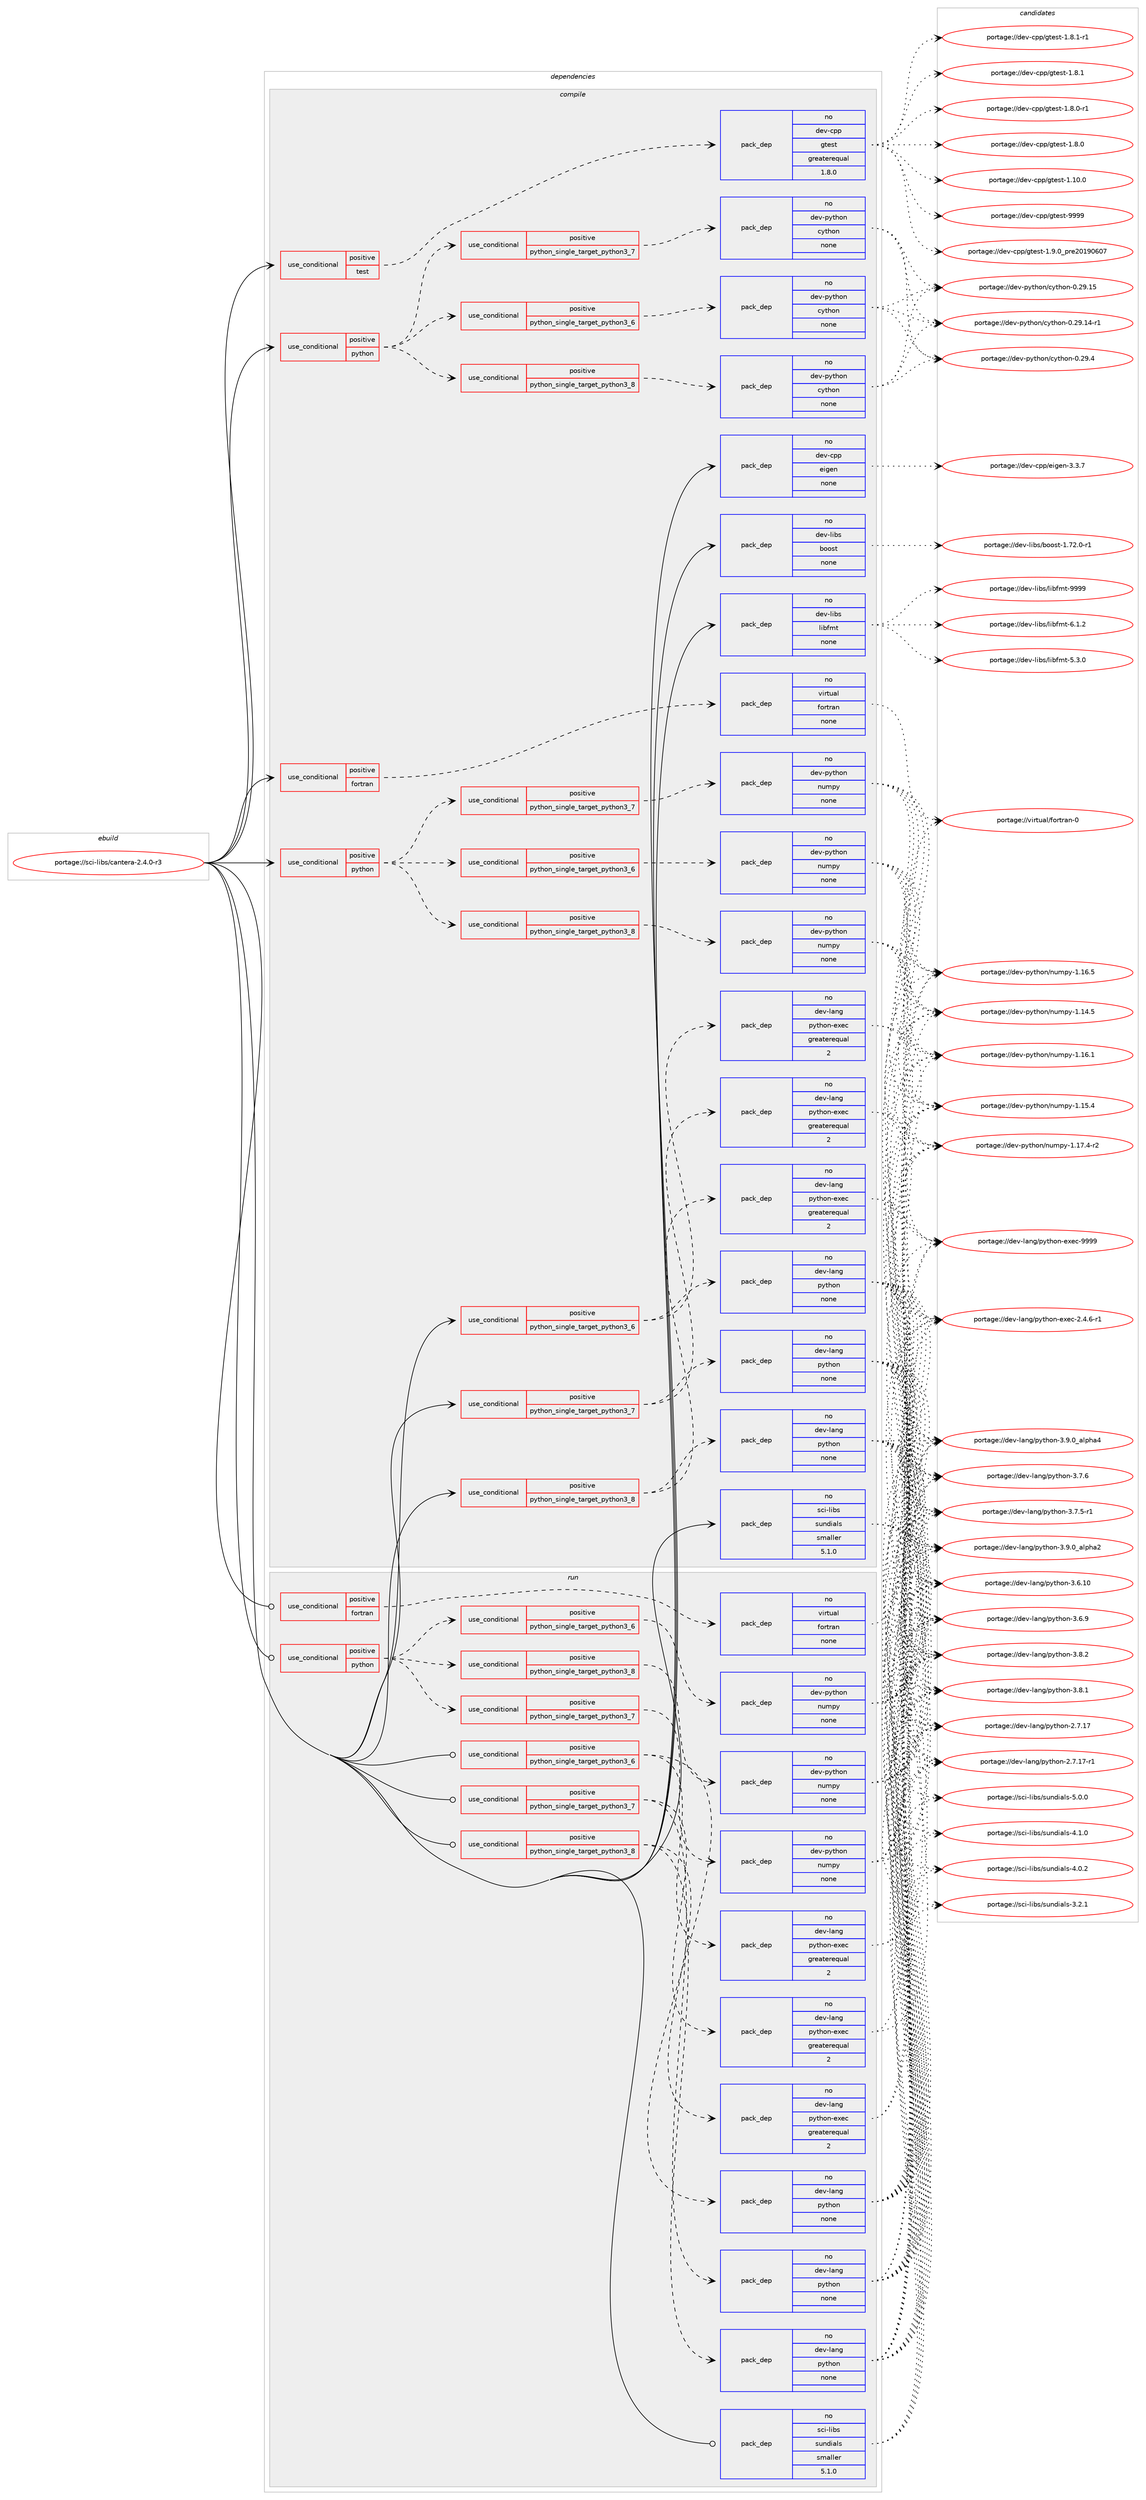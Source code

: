 digraph prolog {

# *************
# Graph options
# *************

newrank=true;
concentrate=true;
compound=true;
graph [rankdir=LR,fontname=Helvetica,fontsize=10,ranksep=1.5];#, ranksep=2.5, nodesep=0.2];
edge  [arrowhead=vee];
node  [fontname=Helvetica,fontsize=10];

# **********
# The ebuild
# **********

subgraph cluster_leftcol {
color=gray;
rank=same;
label=<<i>ebuild</i>>;
id [label="portage://sci-libs/cantera-2.4.0-r3", color=red, width=4, href="../sci-libs/cantera-2.4.0-r3.svg"];
}

# ****************
# The dependencies
# ****************

subgraph cluster_midcol {
color=gray;
label=<<i>dependencies</i>>;
subgraph cluster_compile {
fillcolor="#eeeeee";
style=filled;
label=<<i>compile</i>>;
subgraph cond11691 {
dependency55446 [label=<<TABLE BORDER="0" CELLBORDER="1" CELLSPACING="0" CELLPADDING="4"><TR><TD ROWSPAN="3" CELLPADDING="10">use_conditional</TD></TR><TR><TD>positive</TD></TR><TR><TD>fortran</TD></TR></TABLE>>, shape=none, color=red];
subgraph pack42572 {
dependency55447 [label=<<TABLE BORDER="0" CELLBORDER="1" CELLSPACING="0" CELLPADDING="4" WIDTH="220"><TR><TD ROWSPAN="6" CELLPADDING="30">pack_dep</TD></TR><TR><TD WIDTH="110">no</TD></TR><TR><TD>virtual</TD></TR><TR><TD>fortran</TD></TR><TR><TD>none</TD></TR><TR><TD></TD></TR></TABLE>>, shape=none, color=blue];
}
dependency55446:e -> dependency55447:w [weight=20,style="dashed",arrowhead="vee"];
}
id:e -> dependency55446:w [weight=20,style="solid",arrowhead="vee"];
subgraph cond11692 {
dependency55448 [label=<<TABLE BORDER="0" CELLBORDER="1" CELLSPACING="0" CELLPADDING="4"><TR><TD ROWSPAN="3" CELLPADDING="10">use_conditional</TD></TR><TR><TD>positive</TD></TR><TR><TD>python</TD></TR></TABLE>>, shape=none, color=red];
subgraph cond11693 {
dependency55449 [label=<<TABLE BORDER="0" CELLBORDER="1" CELLSPACING="0" CELLPADDING="4"><TR><TD ROWSPAN="3" CELLPADDING="10">use_conditional</TD></TR><TR><TD>positive</TD></TR><TR><TD>python_single_target_python3_6</TD></TR></TABLE>>, shape=none, color=red];
subgraph pack42573 {
dependency55450 [label=<<TABLE BORDER="0" CELLBORDER="1" CELLSPACING="0" CELLPADDING="4" WIDTH="220"><TR><TD ROWSPAN="6" CELLPADDING="30">pack_dep</TD></TR><TR><TD WIDTH="110">no</TD></TR><TR><TD>dev-python</TD></TR><TR><TD>cython</TD></TR><TR><TD>none</TD></TR><TR><TD></TD></TR></TABLE>>, shape=none, color=blue];
}
dependency55449:e -> dependency55450:w [weight=20,style="dashed",arrowhead="vee"];
}
dependency55448:e -> dependency55449:w [weight=20,style="dashed",arrowhead="vee"];
subgraph cond11694 {
dependency55451 [label=<<TABLE BORDER="0" CELLBORDER="1" CELLSPACING="0" CELLPADDING="4"><TR><TD ROWSPAN="3" CELLPADDING="10">use_conditional</TD></TR><TR><TD>positive</TD></TR><TR><TD>python_single_target_python3_7</TD></TR></TABLE>>, shape=none, color=red];
subgraph pack42574 {
dependency55452 [label=<<TABLE BORDER="0" CELLBORDER="1" CELLSPACING="0" CELLPADDING="4" WIDTH="220"><TR><TD ROWSPAN="6" CELLPADDING="30">pack_dep</TD></TR><TR><TD WIDTH="110">no</TD></TR><TR><TD>dev-python</TD></TR><TR><TD>cython</TD></TR><TR><TD>none</TD></TR><TR><TD></TD></TR></TABLE>>, shape=none, color=blue];
}
dependency55451:e -> dependency55452:w [weight=20,style="dashed",arrowhead="vee"];
}
dependency55448:e -> dependency55451:w [weight=20,style="dashed",arrowhead="vee"];
subgraph cond11695 {
dependency55453 [label=<<TABLE BORDER="0" CELLBORDER="1" CELLSPACING="0" CELLPADDING="4"><TR><TD ROWSPAN="3" CELLPADDING="10">use_conditional</TD></TR><TR><TD>positive</TD></TR><TR><TD>python_single_target_python3_8</TD></TR></TABLE>>, shape=none, color=red];
subgraph pack42575 {
dependency55454 [label=<<TABLE BORDER="0" CELLBORDER="1" CELLSPACING="0" CELLPADDING="4" WIDTH="220"><TR><TD ROWSPAN="6" CELLPADDING="30">pack_dep</TD></TR><TR><TD WIDTH="110">no</TD></TR><TR><TD>dev-python</TD></TR><TR><TD>cython</TD></TR><TR><TD>none</TD></TR><TR><TD></TD></TR></TABLE>>, shape=none, color=blue];
}
dependency55453:e -> dependency55454:w [weight=20,style="dashed",arrowhead="vee"];
}
dependency55448:e -> dependency55453:w [weight=20,style="dashed",arrowhead="vee"];
}
id:e -> dependency55448:w [weight=20,style="solid",arrowhead="vee"];
subgraph cond11696 {
dependency55455 [label=<<TABLE BORDER="0" CELLBORDER="1" CELLSPACING="0" CELLPADDING="4"><TR><TD ROWSPAN="3" CELLPADDING="10">use_conditional</TD></TR><TR><TD>positive</TD></TR><TR><TD>python</TD></TR></TABLE>>, shape=none, color=red];
subgraph cond11697 {
dependency55456 [label=<<TABLE BORDER="0" CELLBORDER="1" CELLSPACING="0" CELLPADDING="4"><TR><TD ROWSPAN="3" CELLPADDING="10">use_conditional</TD></TR><TR><TD>positive</TD></TR><TR><TD>python_single_target_python3_6</TD></TR></TABLE>>, shape=none, color=red];
subgraph pack42576 {
dependency55457 [label=<<TABLE BORDER="0" CELLBORDER="1" CELLSPACING="0" CELLPADDING="4" WIDTH="220"><TR><TD ROWSPAN="6" CELLPADDING="30">pack_dep</TD></TR><TR><TD WIDTH="110">no</TD></TR><TR><TD>dev-python</TD></TR><TR><TD>numpy</TD></TR><TR><TD>none</TD></TR><TR><TD></TD></TR></TABLE>>, shape=none, color=blue];
}
dependency55456:e -> dependency55457:w [weight=20,style="dashed",arrowhead="vee"];
}
dependency55455:e -> dependency55456:w [weight=20,style="dashed",arrowhead="vee"];
subgraph cond11698 {
dependency55458 [label=<<TABLE BORDER="0" CELLBORDER="1" CELLSPACING="0" CELLPADDING="4"><TR><TD ROWSPAN="3" CELLPADDING="10">use_conditional</TD></TR><TR><TD>positive</TD></TR><TR><TD>python_single_target_python3_7</TD></TR></TABLE>>, shape=none, color=red];
subgraph pack42577 {
dependency55459 [label=<<TABLE BORDER="0" CELLBORDER="1" CELLSPACING="0" CELLPADDING="4" WIDTH="220"><TR><TD ROWSPAN="6" CELLPADDING="30">pack_dep</TD></TR><TR><TD WIDTH="110">no</TD></TR><TR><TD>dev-python</TD></TR><TR><TD>numpy</TD></TR><TR><TD>none</TD></TR><TR><TD></TD></TR></TABLE>>, shape=none, color=blue];
}
dependency55458:e -> dependency55459:w [weight=20,style="dashed",arrowhead="vee"];
}
dependency55455:e -> dependency55458:w [weight=20,style="dashed",arrowhead="vee"];
subgraph cond11699 {
dependency55460 [label=<<TABLE BORDER="0" CELLBORDER="1" CELLSPACING="0" CELLPADDING="4"><TR><TD ROWSPAN="3" CELLPADDING="10">use_conditional</TD></TR><TR><TD>positive</TD></TR><TR><TD>python_single_target_python3_8</TD></TR></TABLE>>, shape=none, color=red];
subgraph pack42578 {
dependency55461 [label=<<TABLE BORDER="0" CELLBORDER="1" CELLSPACING="0" CELLPADDING="4" WIDTH="220"><TR><TD ROWSPAN="6" CELLPADDING="30">pack_dep</TD></TR><TR><TD WIDTH="110">no</TD></TR><TR><TD>dev-python</TD></TR><TR><TD>numpy</TD></TR><TR><TD>none</TD></TR><TR><TD></TD></TR></TABLE>>, shape=none, color=blue];
}
dependency55460:e -> dependency55461:w [weight=20,style="dashed",arrowhead="vee"];
}
dependency55455:e -> dependency55460:w [weight=20,style="dashed",arrowhead="vee"];
}
id:e -> dependency55455:w [weight=20,style="solid",arrowhead="vee"];
subgraph cond11700 {
dependency55462 [label=<<TABLE BORDER="0" CELLBORDER="1" CELLSPACING="0" CELLPADDING="4"><TR><TD ROWSPAN="3" CELLPADDING="10">use_conditional</TD></TR><TR><TD>positive</TD></TR><TR><TD>python_single_target_python3_6</TD></TR></TABLE>>, shape=none, color=red];
subgraph pack42579 {
dependency55463 [label=<<TABLE BORDER="0" CELLBORDER="1" CELLSPACING="0" CELLPADDING="4" WIDTH="220"><TR><TD ROWSPAN="6" CELLPADDING="30">pack_dep</TD></TR><TR><TD WIDTH="110">no</TD></TR><TR><TD>dev-lang</TD></TR><TR><TD>python</TD></TR><TR><TD>none</TD></TR><TR><TD></TD></TR></TABLE>>, shape=none, color=blue];
}
dependency55462:e -> dependency55463:w [weight=20,style="dashed",arrowhead="vee"];
subgraph pack42580 {
dependency55464 [label=<<TABLE BORDER="0" CELLBORDER="1" CELLSPACING="0" CELLPADDING="4" WIDTH="220"><TR><TD ROWSPAN="6" CELLPADDING="30">pack_dep</TD></TR><TR><TD WIDTH="110">no</TD></TR><TR><TD>dev-lang</TD></TR><TR><TD>python-exec</TD></TR><TR><TD>greaterequal</TD></TR><TR><TD>2</TD></TR></TABLE>>, shape=none, color=blue];
}
dependency55462:e -> dependency55464:w [weight=20,style="dashed",arrowhead="vee"];
}
id:e -> dependency55462:w [weight=20,style="solid",arrowhead="vee"];
subgraph cond11701 {
dependency55465 [label=<<TABLE BORDER="0" CELLBORDER="1" CELLSPACING="0" CELLPADDING="4"><TR><TD ROWSPAN="3" CELLPADDING="10">use_conditional</TD></TR><TR><TD>positive</TD></TR><TR><TD>python_single_target_python3_7</TD></TR></TABLE>>, shape=none, color=red];
subgraph pack42581 {
dependency55466 [label=<<TABLE BORDER="0" CELLBORDER="1" CELLSPACING="0" CELLPADDING="4" WIDTH="220"><TR><TD ROWSPAN="6" CELLPADDING="30">pack_dep</TD></TR><TR><TD WIDTH="110">no</TD></TR><TR><TD>dev-lang</TD></TR><TR><TD>python</TD></TR><TR><TD>none</TD></TR><TR><TD></TD></TR></TABLE>>, shape=none, color=blue];
}
dependency55465:e -> dependency55466:w [weight=20,style="dashed",arrowhead="vee"];
subgraph pack42582 {
dependency55467 [label=<<TABLE BORDER="0" CELLBORDER="1" CELLSPACING="0" CELLPADDING="4" WIDTH="220"><TR><TD ROWSPAN="6" CELLPADDING="30">pack_dep</TD></TR><TR><TD WIDTH="110">no</TD></TR><TR><TD>dev-lang</TD></TR><TR><TD>python-exec</TD></TR><TR><TD>greaterequal</TD></TR><TR><TD>2</TD></TR></TABLE>>, shape=none, color=blue];
}
dependency55465:e -> dependency55467:w [weight=20,style="dashed",arrowhead="vee"];
}
id:e -> dependency55465:w [weight=20,style="solid",arrowhead="vee"];
subgraph cond11702 {
dependency55468 [label=<<TABLE BORDER="0" CELLBORDER="1" CELLSPACING="0" CELLPADDING="4"><TR><TD ROWSPAN="3" CELLPADDING="10">use_conditional</TD></TR><TR><TD>positive</TD></TR><TR><TD>python_single_target_python3_8</TD></TR></TABLE>>, shape=none, color=red];
subgraph pack42583 {
dependency55469 [label=<<TABLE BORDER="0" CELLBORDER="1" CELLSPACING="0" CELLPADDING="4" WIDTH="220"><TR><TD ROWSPAN="6" CELLPADDING="30">pack_dep</TD></TR><TR><TD WIDTH="110">no</TD></TR><TR><TD>dev-lang</TD></TR><TR><TD>python</TD></TR><TR><TD>none</TD></TR><TR><TD></TD></TR></TABLE>>, shape=none, color=blue];
}
dependency55468:e -> dependency55469:w [weight=20,style="dashed",arrowhead="vee"];
subgraph pack42584 {
dependency55470 [label=<<TABLE BORDER="0" CELLBORDER="1" CELLSPACING="0" CELLPADDING="4" WIDTH="220"><TR><TD ROWSPAN="6" CELLPADDING="30">pack_dep</TD></TR><TR><TD WIDTH="110">no</TD></TR><TR><TD>dev-lang</TD></TR><TR><TD>python-exec</TD></TR><TR><TD>greaterequal</TD></TR><TR><TD>2</TD></TR></TABLE>>, shape=none, color=blue];
}
dependency55468:e -> dependency55470:w [weight=20,style="dashed",arrowhead="vee"];
}
id:e -> dependency55468:w [weight=20,style="solid",arrowhead="vee"];
subgraph cond11703 {
dependency55471 [label=<<TABLE BORDER="0" CELLBORDER="1" CELLSPACING="0" CELLPADDING="4"><TR><TD ROWSPAN="3" CELLPADDING="10">use_conditional</TD></TR><TR><TD>positive</TD></TR><TR><TD>test</TD></TR></TABLE>>, shape=none, color=red];
subgraph pack42585 {
dependency55472 [label=<<TABLE BORDER="0" CELLBORDER="1" CELLSPACING="0" CELLPADDING="4" WIDTH="220"><TR><TD ROWSPAN="6" CELLPADDING="30">pack_dep</TD></TR><TR><TD WIDTH="110">no</TD></TR><TR><TD>dev-cpp</TD></TR><TR><TD>gtest</TD></TR><TR><TD>greaterequal</TD></TR><TR><TD>1.8.0</TD></TR></TABLE>>, shape=none, color=blue];
}
dependency55471:e -> dependency55472:w [weight=20,style="dashed",arrowhead="vee"];
}
id:e -> dependency55471:w [weight=20,style="solid",arrowhead="vee"];
subgraph pack42586 {
dependency55473 [label=<<TABLE BORDER="0" CELLBORDER="1" CELLSPACING="0" CELLPADDING="4" WIDTH="220"><TR><TD ROWSPAN="6" CELLPADDING="30">pack_dep</TD></TR><TR><TD WIDTH="110">no</TD></TR><TR><TD>dev-cpp</TD></TR><TR><TD>eigen</TD></TR><TR><TD>none</TD></TR><TR><TD></TD></TR></TABLE>>, shape=none, color=blue];
}
id:e -> dependency55473:w [weight=20,style="solid",arrowhead="vee"];
subgraph pack42587 {
dependency55474 [label=<<TABLE BORDER="0" CELLBORDER="1" CELLSPACING="0" CELLPADDING="4" WIDTH="220"><TR><TD ROWSPAN="6" CELLPADDING="30">pack_dep</TD></TR><TR><TD WIDTH="110">no</TD></TR><TR><TD>dev-libs</TD></TR><TR><TD>boost</TD></TR><TR><TD>none</TD></TR><TR><TD></TD></TR></TABLE>>, shape=none, color=blue];
}
id:e -> dependency55474:w [weight=20,style="solid",arrowhead="vee"];
subgraph pack42588 {
dependency55475 [label=<<TABLE BORDER="0" CELLBORDER="1" CELLSPACING="0" CELLPADDING="4" WIDTH="220"><TR><TD ROWSPAN="6" CELLPADDING="30">pack_dep</TD></TR><TR><TD WIDTH="110">no</TD></TR><TR><TD>dev-libs</TD></TR><TR><TD>libfmt</TD></TR><TR><TD>none</TD></TR><TR><TD></TD></TR></TABLE>>, shape=none, color=blue];
}
id:e -> dependency55475:w [weight=20,style="solid",arrowhead="vee"];
subgraph pack42589 {
dependency55476 [label=<<TABLE BORDER="0" CELLBORDER="1" CELLSPACING="0" CELLPADDING="4" WIDTH="220"><TR><TD ROWSPAN="6" CELLPADDING="30">pack_dep</TD></TR><TR><TD WIDTH="110">no</TD></TR><TR><TD>sci-libs</TD></TR><TR><TD>sundials</TD></TR><TR><TD>smaller</TD></TR><TR><TD>5.1.0</TD></TR></TABLE>>, shape=none, color=blue];
}
id:e -> dependency55476:w [weight=20,style="solid",arrowhead="vee"];
}
subgraph cluster_compileandrun {
fillcolor="#eeeeee";
style=filled;
label=<<i>compile and run</i>>;
}
subgraph cluster_run {
fillcolor="#eeeeee";
style=filled;
label=<<i>run</i>>;
subgraph cond11704 {
dependency55477 [label=<<TABLE BORDER="0" CELLBORDER="1" CELLSPACING="0" CELLPADDING="4"><TR><TD ROWSPAN="3" CELLPADDING="10">use_conditional</TD></TR><TR><TD>positive</TD></TR><TR><TD>fortran</TD></TR></TABLE>>, shape=none, color=red];
subgraph pack42590 {
dependency55478 [label=<<TABLE BORDER="0" CELLBORDER="1" CELLSPACING="0" CELLPADDING="4" WIDTH="220"><TR><TD ROWSPAN="6" CELLPADDING="30">pack_dep</TD></TR><TR><TD WIDTH="110">no</TD></TR><TR><TD>virtual</TD></TR><TR><TD>fortran</TD></TR><TR><TD>none</TD></TR><TR><TD></TD></TR></TABLE>>, shape=none, color=blue];
}
dependency55477:e -> dependency55478:w [weight=20,style="dashed",arrowhead="vee"];
}
id:e -> dependency55477:w [weight=20,style="solid",arrowhead="odot"];
subgraph cond11705 {
dependency55479 [label=<<TABLE BORDER="0" CELLBORDER="1" CELLSPACING="0" CELLPADDING="4"><TR><TD ROWSPAN="3" CELLPADDING="10">use_conditional</TD></TR><TR><TD>positive</TD></TR><TR><TD>python</TD></TR></TABLE>>, shape=none, color=red];
subgraph cond11706 {
dependency55480 [label=<<TABLE BORDER="0" CELLBORDER="1" CELLSPACING="0" CELLPADDING="4"><TR><TD ROWSPAN="3" CELLPADDING="10">use_conditional</TD></TR><TR><TD>positive</TD></TR><TR><TD>python_single_target_python3_6</TD></TR></TABLE>>, shape=none, color=red];
subgraph pack42591 {
dependency55481 [label=<<TABLE BORDER="0" CELLBORDER="1" CELLSPACING="0" CELLPADDING="4" WIDTH="220"><TR><TD ROWSPAN="6" CELLPADDING="30">pack_dep</TD></TR><TR><TD WIDTH="110">no</TD></TR><TR><TD>dev-python</TD></TR><TR><TD>numpy</TD></TR><TR><TD>none</TD></TR><TR><TD></TD></TR></TABLE>>, shape=none, color=blue];
}
dependency55480:e -> dependency55481:w [weight=20,style="dashed",arrowhead="vee"];
}
dependency55479:e -> dependency55480:w [weight=20,style="dashed",arrowhead="vee"];
subgraph cond11707 {
dependency55482 [label=<<TABLE BORDER="0" CELLBORDER="1" CELLSPACING="0" CELLPADDING="4"><TR><TD ROWSPAN="3" CELLPADDING="10">use_conditional</TD></TR><TR><TD>positive</TD></TR><TR><TD>python_single_target_python3_7</TD></TR></TABLE>>, shape=none, color=red];
subgraph pack42592 {
dependency55483 [label=<<TABLE BORDER="0" CELLBORDER="1" CELLSPACING="0" CELLPADDING="4" WIDTH="220"><TR><TD ROWSPAN="6" CELLPADDING="30">pack_dep</TD></TR><TR><TD WIDTH="110">no</TD></TR><TR><TD>dev-python</TD></TR><TR><TD>numpy</TD></TR><TR><TD>none</TD></TR><TR><TD></TD></TR></TABLE>>, shape=none, color=blue];
}
dependency55482:e -> dependency55483:w [weight=20,style="dashed",arrowhead="vee"];
}
dependency55479:e -> dependency55482:w [weight=20,style="dashed",arrowhead="vee"];
subgraph cond11708 {
dependency55484 [label=<<TABLE BORDER="0" CELLBORDER="1" CELLSPACING="0" CELLPADDING="4"><TR><TD ROWSPAN="3" CELLPADDING="10">use_conditional</TD></TR><TR><TD>positive</TD></TR><TR><TD>python_single_target_python3_8</TD></TR></TABLE>>, shape=none, color=red];
subgraph pack42593 {
dependency55485 [label=<<TABLE BORDER="0" CELLBORDER="1" CELLSPACING="0" CELLPADDING="4" WIDTH="220"><TR><TD ROWSPAN="6" CELLPADDING="30">pack_dep</TD></TR><TR><TD WIDTH="110">no</TD></TR><TR><TD>dev-python</TD></TR><TR><TD>numpy</TD></TR><TR><TD>none</TD></TR><TR><TD></TD></TR></TABLE>>, shape=none, color=blue];
}
dependency55484:e -> dependency55485:w [weight=20,style="dashed",arrowhead="vee"];
}
dependency55479:e -> dependency55484:w [weight=20,style="dashed",arrowhead="vee"];
}
id:e -> dependency55479:w [weight=20,style="solid",arrowhead="odot"];
subgraph cond11709 {
dependency55486 [label=<<TABLE BORDER="0" CELLBORDER="1" CELLSPACING="0" CELLPADDING="4"><TR><TD ROWSPAN="3" CELLPADDING="10">use_conditional</TD></TR><TR><TD>positive</TD></TR><TR><TD>python_single_target_python3_6</TD></TR></TABLE>>, shape=none, color=red];
subgraph pack42594 {
dependency55487 [label=<<TABLE BORDER="0" CELLBORDER="1" CELLSPACING="0" CELLPADDING="4" WIDTH="220"><TR><TD ROWSPAN="6" CELLPADDING="30">pack_dep</TD></TR><TR><TD WIDTH="110">no</TD></TR><TR><TD>dev-lang</TD></TR><TR><TD>python</TD></TR><TR><TD>none</TD></TR><TR><TD></TD></TR></TABLE>>, shape=none, color=blue];
}
dependency55486:e -> dependency55487:w [weight=20,style="dashed",arrowhead="vee"];
subgraph pack42595 {
dependency55488 [label=<<TABLE BORDER="0" CELLBORDER="1" CELLSPACING="0" CELLPADDING="4" WIDTH="220"><TR><TD ROWSPAN="6" CELLPADDING="30">pack_dep</TD></TR><TR><TD WIDTH="110">no</TD></TR><TR><TD>dev-lang</TD></TR><TR><TD>python-exec</TD></TR><TR><TD>greaterequal</TD></TR><TR><TD>2</TD></TR></TABLE>>, shape=none, color=blue];
}
dependency55486:e -> dependency55488:w [weight=20,style="dashed",arrowhead="vee"];
}
id:e -> dependency55486:w [weight=20,style="solid",arrowhead="odot"];
subgraph cond11710 {
dependency55489 [label=<<TABLE BORDER="0" CELLBORDER="1" CELLSPACING="0" CELLPADDING="4"><TR><TD ROWSPAN="3" CELLPADDING="10">use_conditional</TD></TR><TR><TD>positive</TD></TR><TR><TD>python_single_target_python3_7</TD></TR></TABLE>>, shape=none, color=red];
subgraph pack42596 {
dependency55490 [label=<<TABLE BORDER="0" CELLBORDER="1" CELLSPACING="0" CELLPADDING="4" WIDTH="220"><TR><TD ROWSPAN="6" CELLPADDING="30">pack_dep</TD></TR><TR><TD WIDTH="110">no</TD></TR><TR><TD>dev-lang</TD></TR><TR><TD>python</TD></TR><TR><TD>none</TD></TR><TR><TD></TD></TR></TABLE>>, shape=none, color=blue];
}
dependency55489:e -> dependency55490:w [weight=20,style="dashed",arrowhead="vee"];
subgraph pack42597 {
dependency55491 [label=<<TABLE BORDER="0" CELLBORDER="1" CELLSPACING="0" CELLPADDING="4" WIDTH="220"><TR><TD ROWSPAN="6" CELLPADDING="30">pack_dep</TD></TR><TR><TD WIDTH="110">no</TD></TR><TR><TD>dev-lang</TD></TR><TR><TD>python-exec</TD></TR><TR><TD>greaterequal</TD></TR><TR><TD>2</TD></TR></TABLE>>, shape=none, color=blue];
}
dependency55489:e -> dependency55491:w [weight=20,style="dashed",arrowhead="vee"];
}
id:e -> dependency55489:w [weight=20,style="solid",arrowhead="odot"];
subgraph cond11711 {
dependency55492 [label=<<TABLE BORDER="0" CELLBORDER="1" CELLSPACING="0" CELLPADDING="4"><TR><TD ROWSPAN="3" CELLPADDING="10">use_conditional</TD></TR><TR><TD>positive</TD></TR><TR><TD>python_single_target_python3_8</TD></TR></TABLE>>, shape=none, color=red];
subgraph pack42598 {
dependency55493 [label=<<TABLE BORDER="0" CELLBORDER="1" CELLSPACING="0" CELLPADDING="4" WIDTH="220"><TR><TD ROWSPAN="6" CELLPADDING="30">pack_dep</TD></TR><TR><TD WIDTH="110">no</TD></TR><TR><TD>dev-lang</TD></TR><TR><TD>python</TD></TR><TR><TD>none</TD></TR><TR><TD></TD></TR></TABLE>>, shape=none, color=blue];
}
dependency55492:e -> dependency55493:w [weight=20,style="dashed",arrowhead="vee"];
subgraph pack42599 {
dependency55494 [label=<<TABLE BORDER="0" CELLBORDER="1" CELLSPACING="0" CELLPADDING="4" WIDTH="220"><TR><TD ROWSPAN="6" CELLPADDING="30">pack_dep</TD></TR><TR><TD WIDTH="110">no</TD></TR><TR><TD>dev-lang</TD></TR><TR><TD>python-exec</TD></TR><TR><TD>greaterequal</TD></TR><TR><TD>2</TD></TR></TABLE>>, shape=none, color=blue];
}
dependency55492:e -> dependency55494:w [weight=20,style="dashed",arrowhead="vee"];
}
id:e -> dependency55492:w [weight=20,style="solid",arrowhead="odot"];
subgraph pack42600 {
dependency55495 [label=<<TABLE BORDER="0" CELLBORDER="1" CELLSPACING="0" CELLPADDING="4" WIDTH="220"><TR><TD ROWSPAN="6" CELLPADDING="30">pack_dep</TD></TR><TR><TD WIDTH="110">no</TD></TR><TR><TD>sci-libs</TD></TR><TR><TD>sundials</TD></TR><TR><TD>smaller</TD></TR><TR><TD>5.1.0</TD></TR></TABLE>>, shape=none, color=blue];
}
id:e -> dependency55495:w [weight=20,style="solid",arrowhead="odot"];
}
}

# **************
# The candidates
# **************

subgraph cluster_choices {
rank=same;
color=gray;
label=<<i>candidates</i>>;

subgraph choice42572 {
color=black;
nodesep=1;
choice1181051141161179710847102111114116114971104548 [label="portage://virtual/fortran-0", color=red, width=4,href="../virtual/fortran-0.svg"];
dependency55447:e -> choice1181051141161179710847102111114116114971104548:w [style=dotted,weight="100"];
}
subgraph choice42573 {
color=black;
nodesep=1;
choice10010111845112121116104111110479912111610411111045484650574652 [label="portage://dev-python/cython-0.29.4", color=red, width=4,href="../dev-python/cython-0.29.4.svg"];
choice1001011184511212111610411111047991211161041111104548465057464953 [label="portage://dev-python/cython-0.29.15", color=red, width=4,href="../dev-python/cython-0.29.15.svg"];
choice10010111845112121116104111110479912111610411111045484650574649524511449 [label="portage://dev-python/cython-0.29.14-r1", color=red, width=4,href="../dev-python/cython-0.29.14-r1.svg"];
dependency55450:e -> choice10010111845112121116104111110479912111610411111045484650574652:w [style=dotted,weight="100"];
dependency55450:e -> choice1001011184511212111610411111047991211161041111104548465057464953:w [style=dotted,weight="100"];
dependency55450:e -> choice10010111845112121116104111110479912111610411111045484650574649524511449:w [style=dotted,weight="100"];
}
subgraph choice42574 {
color=black;
nodesep=1;
choice10010111845112121116104111110479912111610411111045484650574652 [label="portage://dev-python/cython-0.29.4", color=red, width=4,href="../dev-python/cython-0.29.4.svg"];
choice1001011184511212111610411111047991211161041111104548465057464953 [label="portage://dev-python/cython-0.29.15", color=red, width=4,href="../dev-python/cython-0.29.15.svg"];
choice10010111845112121116104111110479912111610411111045484650574649524511449 [label="portage://dev-python/cython-0.29.14-r1", color=red, width=4,href="../dev-python/cython-0.29.14-r1.svg"];
dependency55452:e -> choice10010111845112121116104111110479912111610411111045484650574652:w [style=dotted,weight="100"];
dependency55452:e -> choice1001011184511212111610411111047991211161041111104548465057464953:w [style=dotted,weight="100"];
dependency55452:e -> choice10010111845112121116104111110479912111610411111045484650574649524511449:w [style=dotted,weight="100"];
}
subgraph choice42575 {
color=black;
nodesep=1;
choice10010111845112121116104111110479912111610411111045484650574652 [label="portage://dev-python/cython-0.29.4", color=red, width=4,href="../dev-python/cython-0.29.4.svg"];
choice1001011184511212111610411111047991211161041111104548465057464953 [label="portage://dev-python/cython-0.29.15", color=red, width=4,href="../dev-python/cython-0.29.15.svg"];
choice10010111845112121116104111110479912111610411111045484650574649524511449 [label="portage://dev-python/cython-0.29.14-r1", color=red, width=4,href="../dev-python/cython-0.29.14-r1.svg"];
dependency55454:e -> choice10010111845112121116104111110479912111610411111045484650574652:w [style=dotted,weight="100"];
dependency55454:e -> choice1001011184511212111610411111047991211161041111104548465057464953:w [style=dotted,weight="100"];
dependency55454:e -> choice10010111845112121116104111110479912111610411111045484650574649524511449:w [style=dotted,weight="100"];
}
subgraph choice42576 {
color=black;
nodesep=1;
choice1001011184511212111610411111047110117109112121454946495546524511450 [label="portage://dev-python/numpy-1.17.4-r2", color=red, width=4,href="../dev-python/numpy-1.17.4-r2.svg"];
choice100101118451121211161041111104711011710911212145494649544653 [label="portage://dev-python/numpy-1.16.5", color=red, width=4,href="../dev-python/numpy-1.16.5.svg"];
choice100101118451121211161041111104711011710911212145494649544649 [label="portage://dev-python/numpy-1.16.1", color=red, width=4,href="../dev-python/numpy-1.16.1.svg"];
choice100101118451121211161041111104711011710911212145494649534652 [label="portage://dev-python/numpy-1.15.4", color=red, width=4,href="../dev-python/numpy-1.15.4.svg"];
choice100101118451121211161041111104711011710911212145494649524653 [label="portage://dev-python/numpy-1.14.5", color=red, width=4,href="../dev-python/numpy-1.14.5.svg"];
dependency55457:e -> choice1001011184511212111610411111047110117109112121454946495546524511450:w [style=dotted,weight="100"];
dependency55457:e -> choice100101118451121211161041111104711011710911212145494649544653:w [style=dotted,weight="100"];
dependency55457:e -> choice100101118451121211161041111104711011710911212145494649544649:w [style=dotted,weight="100"];
dependency55457:e -> choice100101118451121211161041111104711011710911212145494649534652:w [style=dotted,weight="100"];
dependency55457:e -> choice100101118451121211161041111104711011710911212145494649524653:w [style=dotted,weight="100"];
}
subgraph choice42577 {
color=black;
nodesep=1;
choice1001011184511212111610411111047110117109112121454946495546524511450 [label="portage://dev-python/numpy-1.17.4-r2", color=red, width=4,href="../dev-python/numpy-1.17.4-r2.svg"];
choice100101118451121211161041111104711011710911212145494649544653 [label="portage://dev-python/numpy-1.16.5", color=red, width=4,href="../dev-python/numpy-1.16.5.svg"];
choice100101118451121211161041111104711011710911212145494649544649 [label="portage://dev-python/numpy-1.16.1", color=red, width=4,href="../dev-python/numpy-1.16.1.svg"];
choice100101118451121211161041111104711011710911212145494649534652 [label="portage://dev-python/numpy-1.15.4", color=red, width=4,href="../dev-python/numpy-1.15.4.svg"];
choice100101118451121211161041111104711011710911212145494649524653 [label="portage://dev-python/numpy-1.14.5", color=red, width=4,href="../dev-python/numpy-1.14.5.svg"];
dependency55459:e -> choice1001011184511212111610411111047110117109112121454946495546524511450:w [style=dotted,weight="100"];
dependency55459:e -> choice100101118451121211161041111104711011710911212145494649544653:w [style=dotted,weight="100"];
dependency55459:e -> choice100101118451121211161041111104711011710911212145494649544649:w [style=dotted,weight="100"];
dependency55459:e -> choice100101118451121211161041111104711011710911212145494649534652:w [style=dotted,weight="100"];
dependency55459:e -> choice100101118451121211161041111104711011710911212145494649524653:w [style=dotted,weight="100"];
}
subgraph choice42578 {
color=black;
nodesep=1;
choice1001011184511212111610411111047110117109112121454946495546524511450 [label="portage://dev-python/numpy-1.17.4-r2", color=red, width=4,href="../dev-python/numpy-1.17.4-r2.svg"];
choice100101118451121211161041111104711011710911212145494649544653 [label="portage://dev-python/numpy-1.16.5", color=red, width=4,href="../dev-python/numpy-1.16.5.svg"];
choice100101118451121211161041111104711011710911212145494649544649 [label="portage://dev-python/numpy-1.16.1", color=red, width=4,href="../dev-python/numpy-1.16.1.svg"];
choice100101118451121211161041111104711011710911212145494649534652 [label="portage://dev-python/numpy-1.15.4", color=red, width=4,href="../dev-python/numpy-1.15.4.svg"];
choice100101118451121211161041111104711011710911212145494649524653 [label="portage://dev-python/numpy-1.14.5", color=red, width=4,href="../dev-python/numpy-1.14.5.svg"];
dependency55461:e -> choice1001011184511212111610411111047110117109112121454946495546524511450:w [style=dotted,weight="100"];
dependency55461:e -> choice100101118451121211161041111104711011710911212145494649544653:w [style=dotted,weight="100"];
dependency55461:e -> choice100101118451121211161041111104711011710911212145494649544649:w [style=dotted,weight="100"];
dependency55461:e -> choice100101118451121211161041111104711011710911212145494649534652:w [style=dotted,weight="100"];
dependency55461:e -> choice100101118451121211161041111104711011710911212145494649524653:w [style=dotted,weight="100"];
}
subgraph choice42579 {
color=black;
nodesep=1;
choice10010111845108971101034711212111610411111045514657464895971081121049752 [label="portage://dev-lang/python-3.9.0_alpha4", color=red, width=4,href="../dev-lang/python-3.9.0_alpha4.svg"];
choice10010111845108971101034711212111610411111045514657464895971081121049750 [label="portage://dev-lang/python-3.9.0_alpha2", color=red, width=4,href="../dev-lang/python-3.9.0_alpha2.svg"];
choice100101118451089711010347112121116104111110455146564650 [label="portage://dev-lang/python-3.8.2", color=red, width=4,href="../dev-lang/python-3.8.2.svg"];
choice100101118451089711010347112121116104111110455146564649 [label="portage://dev-lang/python-3.8.1", color=red, width=4,href="../dev-lang/python-3.8.1.svg"];
choice100101118451089711010347112121116104111110455146554654 [label="portage://dev-lang/python-3.7.6", color=red, width=4,href="../dev-lang/python-3.7.6.svg"];
choice1001011184510897110103471121211161041111104551465546534511449 [label="portage://dev-lang/python-3.7.5-r1", color=red, width=4,href="../dev-lang/python-3.7.5-r1.svg"];
choice100101118451089711010347112121116104111110455146544657 [label="portage://dev-lang/python-3.6.9", color=red, width=4,href="../dev-lang/python-3.6.9.svg"];
choice10010111845108971101034711212111610411111045514654464948 [label="portage://dev-lang/python-3.6.10", color=red, width=4,href="../dev-lang/python-3.6.10.svg"];
choice100101118451089711010347112121116104111110455046554649554511449 [label="portage://dev-lang/python-2.7.17-r1", color=red, width=4,href="../dev-lang/python-2.7.17-r1.svg"];
choice10010111845108971101034711212111610411111045504655464955 [label="portage://dev-lang/python-2.7.17", color=red, width=4,href="../dev-lang/python-2.7.17.svg"];
dependency55463:e -> choice10010111845108971101034711212111610411111045514657464895971081121049752:w [style=dotted,weight="100"];
dependency55463:e -> choice10010111845108971101034711212111610411111045514657464895971081121049750:w [style=dotted,weight="100"];
dependency55463:e -> choice100101118451089711010347112121116104111110455146564650:w [style=dotted,weight="100"];
dependency55463:e -> choice100101118451089711010347112121116104111110455146564649:w [style=dotted,weight="100"];
dependency55463:e -> choice100101118451089711010347112121116104111110455146554654:w [style=dotted,weight="100"];
dependency55463:e -> choice1001011184510897110103471121211161041111104551465546534511449:w [style=dotted,weight="100"];
dependency55463:e -> choice100101118451089711010347112121116104111110455146544657:w [style=dotted,weight="100"];
dependency55463:e -> choice10010111845108971101034711212111610411111045514654464948:w [style=dotted,weight="100"];
dependency55463:e -> choice100101118451089711010347112121116104111110455046554649554511449:w [style=dotted,weight="100"];
dependency55463:e -> choice10010111845108971101034711212111610411111045504655464955:w [style=dotted,weight="100"];
}
subgraph choice42580 {
color=black;
nodesep=1;
choice10010111845108971101034711212111610411111045101120101994557575757 [label="portage://dev-lang/python-exec-9999", color=red, width=4,href="../dev-lang/python-exec-9999.svg"];
choice10010111845108971101034711212111610411111045101120101994550465246544511449 [label="portage://dev-lang/python-exec-2.4.6-r1", color=red, width=4,href="../dev-lang/python-exec-2.4.6-r1.svg"];
dependency55464:e -> choice10010111845108971101034711212111610411111045101120101994557575757:w [style=dotted,weight="100"];
dependency55464:e -> choice10010111845108971101034711212111610411111045101120101994550465246544511449:w [style=dotted,weight="100"];
}
subgraph choice42581 {
color=black;
nodesep=1;
choice10010111845108971101034711212111610411111045514657464895971081121049752 [label="portage://dev-lang/python-3.9.0_alpha4", color=red, width=4,href="../dev-lang/python-3.9.0_alpha4.svg"];
choice10010111845108971101034711212111610411111045514657464895971081121049750 [label="portage://dev-lang/python-3.9.0_alpha2", color=red, width=4,href="../dev-lang/python-3.9.0_alpha2.svg"];
choice100101118451089711010347112121116104111110455146564650 [label="portage://dev-lang/python-3.8.2", color=red, width=4,href="../dev-lang/python-3.8.2.svg"];
choice100101118451089711010347112121116104111110455146564649 [label="portage://dev-lang/python-3.8.1", color=red, width=4,href="../dev-lang/python-3.8.1.svg"];
choice100101118451089711010347112121116104111110455146554654 [label="portage://dev-lang/python-3.7.6", color=red, width=4,href="../dev-lang/python-3.7.6.svg"];
choice1001011184510897110103471121211161041111104551465546534511449 [label="portage://dev-lang/python-3.7.5-r1", color=red, width=4,href="../dev-lang/python-3.7.5-r1.svg"];
choice100101118451089711010347112121116104111110455146544657 [label="portage://dev-lang/python-3.6.9", color=red, width=4,href="../dev-lang/python-3.6.9.svg"];
choice10010111845108971101034711212111610411111045514654464948 [label="portage://dev-lang/python-3.6.10", color=red, width=4,href="../dev-lang/python-3.6.10.svg"];
choice100101118451089711010347112121116104111110455046554649554511449 [label="portage://dev-lang/python-2.7.17-r1", color=red, width=4,href="../dev-lang/python-2.7.17-r1.svg"];
choice10010111845108971101034711212111610411111045504655464955 [label="portage://dev-lang/python-2.7.17", color=red, width=4,href="../dev-lang/python-2.7.17.svg"];
dependency55466:e -> choice10010111845108971101034711212111610411111045514657464895971081121049752:w [style=dotted,weight="100"];
dependency55466:e -> choice10010111845108971101034711212111610411111045514657464895971081121049750:w [style=dotted,weight="100"];
dependency55466:e -> choice100101118451089711010347112121116104111110455146564650:w [style=dotted,weight="100"];
dependency55466:e -> choice100101118451089711010347112121116104111110455146564649:w [style=dotted,weight="100"];
dependency55466:e -> choice100101118451089711010347112121116104111110455146554654:w [style=dotted,weight="100"];
dependency55466:e -> choice1001011184510897110103471121211161041111104551465546534511449:w [style=dotted,weight="100"];
dependency55466:e -> choice100101118451089711010347112121116104111110455146544657:w [style=dotted,weight="100"];
dependency55466:e -> choice10010111845108971101034711212111610411111045514654464948:w [style=dotted,weight="100"];
dependency55466:e -> choice100101118451089711010347112121116104111110455046554649554511449:w [style=dotted,weight="100"];
dependency55466:e -> choice10010111845108971101034711212111610411111045504655464955:w [style=dotted,weight="100"];
}
subgraph choice42582 {
color=black;
nodesep=1;
choice10010111845108971101034711212111610411111045101120101994557575757 [label="portage://dev-lang/python-exec-9999", color=red, width=4,href="../dev-lang/python-exec-9999.svg"];
choice10010111845108971101034711212111610411111045101120101994550465246544511449 [label="portage://dev-lang/python-exec-2.4.6-r1", color=red, width=4,href="../dev-lang/python-exec-2.4.6-r1.svg"];
dependency55467:e -> choice10010111845108971101034711212111610411111045101120101994557575757:w [style=dotted,weight="100"];
dependency55467:e -> choice10010111845108971101034711212111610411111045101120101994550465246544511449:w [style=dotted,weight="100"];
}
subgraph choice42583 {
color=black;
nodesep=1;
choice10010111845108971101034711212111610411111045514657464895971081121049752 [label="portage://dev-lang/python-3.9.0_alpha4", color=red, width=4,href="../dev-lang/python-3.9.0_alpha4.svg"];
choice10010111845108971101034711212111610411111045514657464895971081121049750 [label="portage://dev-lang/python-3.9.0_alpha2", color=red, width=4,href="../dev-lang/python-3.9.0_alpha2.svg"];
choice100101118451089711010347112121116104111110455146564650 [label="portage://dev-lang/python-3.8.2", color=red, width=4,href="../dev-lang/python-3.8.2.svg"];
choice100101118451089711010347112121116104111110455146564649 [label="portage://dev-lang/python-3.8.1", color=red, width=4,href="../dev-lang/python-3.8.1.svg"];
choice100101118451089711010347112121116104111110455146554654 [label="portage://dev-lang/python-3.7.6", color=red, width=4,href="../dev-lang/python-3.7.6.svg"];
choice1001011184510897110103471121211161041111104551465546534511449 [label="portage://dev-lang/python-3.7.5-r1", color=red, width=4,href="../dev-lang/python-3.7.5-r1.svg"];
choice100101118451089711010347112121116104111110455146544657 [label="portage://dev-lang/python-3.6.9", color=red, width=4,href="../dev-lang/python-3.6.9.svg"];
choice10010111845108971101034711212111610411111045514654464948 [label="portage://dev-lang/python-3.6.10", color=red, width=4,href="../dev-lang/python-3.6.10.svg"];
choice100101118451089711010347112121116104111110455046554649554511449 [label="portage://dev-lang/python-2.7.17-r1", color=red, width=4,href="../dev-lang/python-2.7.17-r1.svg"];
choice10010111845108971101034711212111610411111045504655464955 [label="portage://dev-lang/python-2.7.17", color=red, width=4,href="../dev-lang/python-2.7.17.svg"];
dependency55469:e -> choice10010111845108971101034711212111610411111045514657464895971081121049752:w [style=dotted,weight="100"];
dependency55469:e -> choice10010111845108971101034711212111610411111045514657464895971081121049750:w [style=dotted,weight="100"];
dependency55469:e -> choice100101118451089711010347112121116104111110455146564650:w [style=dotted,weight="100"];
dependency55469:e -> choice100101118451089711010347112121116104111110455146564649:w [style=dotted,weight="100"];
dependency55469:e -> choice100101118451089711010347112121116104111110455146554654:w [style=dotted,weight="100"];
dependency55469:e -> choice1001011184510897110103471121211161041111104551465546534511449:w [style=dotted,weight="100"];
dependency55469:e -> choice100101118451089711010347112121116104111110455146544657:w [style=dotted,weight="100"];
dependency55469:e -> choice10010111845108971101034711212111610411111045514654464948:w [style=dotted,weight="100"];
dependency55469:e -> choice100101118451089711010347112121116104111110455046554649554511449:w [style=dotted,weight="100"];
dependency55469:e -> choice10010111845108971101034711212111610411111045504655464955:w [style=dotted,weight="100"];
}
subgraph choice42584 {
color=black;
nodesep=1;
choice10010111845108971101034711212111610411111045101120101994557575757 [label="portage://dev-lang/python-exec-9999", color=red, width=4,href="../dev-lang/python-exec-9999.svg"];
choice10010111845108971101034711212111610411111045101120101994550465246544511449 [label="portage://dev-lang/python-exec-2.4.6-r1", color=red, width=4,href="../dev-lang/python-exec-2.4.6-r1.svg"];
dependency55470:e -> choice10010111845108971101034711212111610411111045101120101994557575757:w [style=dotted,weight="100"];
dependency55470:e -> choice10010111845108971101034711212111610411111045101120101994550465246544511449:w [style=dotted,weight="100"];
}
subgraph choice42585 {
color=black;
nodesep=1;
choice1001011184599112112471031161011151164557575757 [label="portage://dev-cpp/gtest-9999", color=red, width=4,href="../dev-cpp/gtest-9999.svg"];
choice100101118459911211247103116101115116454946574648951121141015048495748544855 [label="portage://dev-cpp/gtest-1.9.0_pre20190607", color=red, width=4,href="../dev-cpp/gtest-1.9.0_pre20190607.svg"];
choice1001011184599112112471031161011151164549465646494511449 [label="portage://dev-cpp/gtest-1.8.1-r1", color=red, width=4,href="../dev-cpp/gtest-1.8.1-r1.svg"];
choice100101118459911211247103116101115116454946564649 [label="portage://dev-cpp/gtest-1.8.1", color=red, width=4,href="../dev-cpp/gtest-1.8.1.svg"];
choice1001011184599112112471031161011151164549465646484511449 [label="portage://dev-cpp/gtest-1.8.0-r1", color=red, width=4,href="../dev-cpp/gtest-1.8.0-r1.svg"];
choice100101118459911211247103116101115116454946564648 [label="portage://dev-cpp/gtest-1.8.0", color=red, width=4,href="../dev-cpp/gtest-1.8.0.svg"];
choice10010111845991121124710311610111511645494649484648 [label="portage://dev-cpp/gtest-1.10.0", color=red, width=4,href="../dev-cpp/gtest-1.10.0.svg"];
dependency55472:e -> choice1001011184599112112471031161011151164557575757:w [style=dotted,weight="100"];
dependency55472:e -> choice100101118459911211247103116101115116454946574648951121141015048495748544855:w [style=dotted,weight="100"];
dependency55472:e -> choice1001011184599112112471031161011151164549465646494511449:w [style=dotted,weight="100"];
dependency55472:e -> choice100101118459911211247103116101115116454946564649:w [style=dotted,weight="100"];
dependency55472:e -> choice1001011184599112112471031161011151164549465646484511449:w [style=dotted,weight="100"];
dependency55472:e -> choice100101118459911211247103116101115116454946564648:w [style=dotted,weight="100"];
dependency55472:e -> choice10010111845991121124710311610111511645494649484648:w [style=dotted,weight="100"];
}
subgraph choice42586 {
color=black;
nodesep=1;
choice100101118459911211247101105103101110455146514655 [label="portage://dev-cpp/eigen-3.3.7", color=red, width=4,href="../dev-cpp/eigen-3.3.7.svg"];
dependency55473:e -> choice100101118459911211247101105103101110455146514655:w [style=dotted,weight="100"];
}
subgraph choice42587 {
color=black;
nodesep=1;
choice10010111845108105981154798111111115116454946555046484511449 [label="portage://dev-libs/boost-1.72.0-r1", color=red, width=4,href="../dev-libs/boost-1.72.0-r1.svg"];
dependency55474:e -> choice10010111845108105981154798111111115116454946555046484511449:w [style=dotted,weight="100"];
}
subgraph choice42588 {
color=black;
nodesep=1;
choice100101118451081059811547108105981021091164557575757 [label="portage://dev-libs/libfmt-9999", color=red, width=4,href="../dev-libs/libfmt-9999.svg"];
choice10010111845108105981154710810598102109116455446494650 [label="portage://dev-libs/libfmt-6.1.2", color=red, width=4,href="../dev-libs/libfmt-6.1.2.svg"];
choice10010111845108105981154710810598102109116455346514648 [label="portage://dev-libs/libfmt-5.3.0", color=red, width=4,href="../dev-libs/libfmt-5.3.0.svg"];
dependency55475:e -> choice100101118451081059811547108105981021091164557575757:w [style=dotted,weight="100"];
dependency55475:e -> choice10010111845108105981154710810598102109116455446494650:w [style=dotted,weight="100"];
dependency55475:e -> choice10010111845108105981154710810598102109116455346514648:w [style=dotted,weight="100"];
}
subgraph choice42589 {
color=black;
nodesep=1;
choice1159910545108105981154711511711010010597108115455346484648 [label="portage://sci-libs/sundials-5.0.0", color=red, width=4,href="../sci-libs/sundials-5.0.0.svg"];
choice1159910545108105981154711511711010010597108115455246494648 [label="portage://sci-libs/sundials-4.1.0", color=red, width=4,href="../sci-libs/sundials-4.1.0.svg"];
choice1159910545108105981154711511711010010597108115455246484650 [label="portage://sci-libs/sundials-4.0.2", color=red, width=4,href="../sci-libs/sundials-4.0.2.svg"];
choice1159910545108105981154711511711010010597108115455146504649 [label="portage://sci-libs/sundials-3.2.1", color=red, width=4,href="../sci-libs/sundials-3.2.1.svg"];
dependency55476:e -> choice1159910545108105981154711511711010010597108115455346484648:w [style=dotted,weight="100"];
dependency55476:e -> choice1159910545108105981154711511711010010597108115455246494648:w [style=dotted,weight="100"];
dependency55476:e -> choice1159910545108105981154711511711010010597108115455246484650:w [style=dotted,weight="100"];
dependency55476:e -> choice1159910545108105981154711511711010010597108115455146504649:w [style=dotted,weight="100"];
}
subgraph choice42590 {
color=black;
nodesep=1;
choice1181051141161179710847102111114116114971104548 [label="portage://virtual/fortran-0", color=red, width=4,href="../virtual/fortran-0.svg"];
dependency55478:e -> choice1181051141161179710847102111114116114971104548:w [style=dotted,weight="100"];
}
subgraph choice42591 {
color=black;
nodesep=1;
choice1001011184511212111610411111047110117109112121454946495546524511450 [label="portage://dev-python/numpy-1.17.4-r2", color=red, width=4,href="../dev-python/numpy-1.17.4-r2.svg"];
choice100101118451121211161041111104711011710911212145494649544653 [label="portage://dev-python/numpy-1.16.5", color=red, width=4,href="../dev-python/numpy-1.16.5.svg"];
choice100101118451121211161041111104711011710911212145494649544649 [label="portage://dev-python/numpy-1.16.1", color=red, width=4,href="../dev-python/numpy-1.16.1.svg"];
choice100101118451121211161041111104711011710911212145494649534652 [label="portage://dev-python/numpy-1.15.4", color=red, width=4,href="../dev-python/numpy-1.15.4.svg"];
choice100101118451121211161041111104711011710911212145494649524653 [label="portage://dev-python/numpy-1.14.5", color=red, width=4,href="../dev-python/numpy-1.14.5.svg"];
dependency55481:e -> choice1001011184511212111610411111047110117109112121454946495546524511450:w [style=dotted,weight="100"];
dependency55481:e -> choice100101118451121211161041111104711011710911212145494649544653:w [style=dotted,weight="100"];
dependency55481:e -> choice100101118451121211161041111104711011710911212145494649544649:w [style=dotted,weight="100"];
dependency55481:e -> choice100101118451121211161041111104711011710911212145494649534652:w [style=dotted,weight="100"];
dependency55481:e -> choice100101118451121211161041111104711011710911212145494649524653:w [style=dotted,weight="100"];
}
subgraph choice42592 {
color=black;
nodesep=1;
choice1001011184511212111610411111047110117109112121454946495546524511450 [label="portage://dev-python/numpy-1.17.4-r2", color=red, width=4,href="../dev-python/numpy-1.17.4-r2.svg"];
choice100101118451121211161041111104711011710911212145494649544653 [label="portage://dev-python/numpy-1.16.5", color=red, width=4,href="../dev-python/numpy-1.16.5.svg"];
choice100101118451121211161041111104711011710911212145494649544649 [label="portage://dev-python/numpy-1.16.1", color=red, width=4,href="../dev-python/numpy-1.16.1.svg"];
choice100101118451121211161041111104711011710911212145494649534652 [label="portage://dev-python/numpy-1.15.4", color=red, width=4,href="../dev-python/numpy-1.15.4.svg"];
choice100101118451121211161041111104711011710911212145494649524653 [label="portage://dev-python/numpy-1.14.5", color=red, width=4,href="../dev-python/numpy-1.14.5.svg"];
dependency55483:e -> choice1001011184511212111610411111047110117109112121454946495546524511450:w [style=dotted,weight="100"];
dependency55483:e -> choice100101118451121211161041111104711011710911212145494649544653:w [style=dotted,weight="100"];
dependency55483:e -> choice100101118451121211161041111104711011710911212145494649544649:w [style=dotted,weight="100"];
dependency55483:e -> choice100101118451121211161041111104711011710911212145494649534652:w [style=dotted,weight="100"];
dependency55483:e -> choice100101118451121211161041111104711011710911212145494649524653:w [style=dotted,weight="100"];
}
subgraph choice42593 {
color=black;
nodesep=1;
choice1001011184511212111610411111047110117109112121454946495546524511450 [label="portage://dev-python/numpy-1.17.4-r2", color=red, width=4,href="../dev-python/numpy-1.17.4-r2.svg"];
choice100101118451121211161041111104711011710911212145494649544653 [label="portage://dev-python/numpy-1.16.5", color=red, width=4,href="../dev-python/numpy-1.16.5.svg"];
choice100101118451121211161041111104711011710911212145494649544649 [label="portage://dev-python/numpy-1.16.1", color=red, width=4,href="../dev-python/numpy-1.16.1.svg"];
choice100101118451121211161041111104711011710911212145494649534652 [label="portage://dev-python/numpy-1.15.4", color=red, width=4,href="../dev-python/numpy-1.15.4.svg"];
choice100101118451121211161041111104711011710911212145494649524653 [label="portage://dev-python/numpy-1.14.5", color=red, width=4,href="../dev-python/numpy-1.14.5.svg"];
dependency55485:e -> choice1001011184511212111610411111047110117109112121454946495546524511450:w [style=dotted,weight="100"];
dependency55485:e -> choice100101118451121211161041111104711011710911212145494649544653:w [style=dotted,weight="100"];
dependency55485:e -> choice100101118451121211161041111104711011710911212145494649544649:w [style=dotted,weight="100"];
dependency55485:e -> choice100101118451121211161041111104711011710911212145494649534652:w [style=dotted,weight="100"];
dependency55485:e -> choice100101118451121211161041111104711011710911212145494649524653:w [style=dotted,weight="100"];
}
subgraph choice42594 {
color=black;
nodesep=1;
choice10010111845108971101034711212111610411111045514657464895971081121049752 [label="portage://dev-lang/python-3.9.0_alpha4", color=red, width=4,href="../dev-lang/python-3.9.0_alpha4.svg"];
choice10010111845108971101034711212111610411111045514657464895971081121049750 [label="portage://dev-lang/python-3.9.0_alpha2", color=red, width=4,href="../dev-lang/python-3.9.0_alpha2.svg"];
choice100101118451089711010347112121116104111110455146564650 [label="portage://dev-lang/python-3.8.2", color=red, width=4,href="../dev-lang/python-3.8.2.svg"];
choice100101118451089711010347112121116104111110455146564649 [label="portage://dev-lang/python-3.8.1", color=red, width=4,href="../dev-lang/python-3.8.1.svg"];
choice100101118451089711010347112121116104111110455146554654 [label="portage://dev-lang/python-3.7.6", color=red, width=4,href="../dev-lang/python-3.7.6.svg"];
choice1001011184510897110103471121211161041111104551465546534511449 [label="portage://dev-lang/python-3.7.5-r1", color=red, width=4,href="../dev-lang/python-3.7.5-r1.svg"];
choice100101118451089711010347112121116104111110455146544657 [label="portage://dev-lang/python-3.6.9", color=red, width=4,href="../dev-lang/python-3.6.9.svg"];
choice10010111845108971101034711212111610411111045514654464948 [label="portage://dev-lang/python-3.6.10", color=red, width=4,href="../dev-lang/python-3.6.10.svg"];
choice100101118451089711010347112121116104111110455046554649554511449 [label="portage://dev-lang/python-2.7.17-r1", color=red, width=4,href="../dev-lang/python-2.7.17-r1.svg"];
choice10010111845108971101034711212111610411111045504655464955 [label="portage://dev-lang/python-2.7.17", color=red, width=4,href="../dev-lang/python-2.7.17.svg"];
dependency55487:e -> choice10010111845108971101034711212111610411111045514657464895971081121049752:w [style=dotted,weight="100"];
dependency55487:e -> choice10010111845108971101034711212111610411111045514657464895971081121049750:w [style=dotted,weight="100"];
dependency55487:e -> choice100101118451089711010347112121116104111110455146564650:w [style=dotted,weight="100"];
dependency55487:e -> choice100101118451089711010347112121116104111110455146564649:w [style=dotted,weight="100"];
dependency55487:e -> choice100101118451089711010347112121116104111110455146554654:w [style=dotted,weight="100"];
dependency55487:e -> choice1001011184510897110103471121211161041111104551465546534511449:w [style=dotted,weight="100"];
dependency55487:e -> choice100101118451089711010347112121116104111110455146544657:w [style=dotted,weight="100"];
dependency55487:e -> choice10010111845108971101034711212111610411111045514654464948:w [style=dotted,weight="100"];
dependency55487:e -> choice100101118451089711010347112121116104111110455046554649554511449:w [style=dotted,weight="100"];
dependency55487:e -> choice10010111845108971101034711212111610411111045504655464955:w [style=dotted,weight="100"];
}
subgraph choice42595 {
color=black;
nodesep=1;
choice10010111845108971101034711212111610411111045101120101994557575757 [label="portage://dev-lang/python-exec-9999", color=red, width=4,href="../dev-lang/python-exec-9999.svg"];
choice10010111845108971101034711212111610411111045101120101994550465246544511449 [label="portage://dev-lang/python-exec-2.4.6-r1", color=red, width=4,href="../dev-lang/python-exec-2.4.6-r1.svg"];
dependency55488:e -> choice10010111845108971101034711212111610411111045101120101994557575757:w [style=dotted,weight="100"];
dependency55488:e -> choice10010111845108971101034711212111610411111045101120101994550465246544511449:w [style=dotted,weight="100"];
}
subgraph choice42596 {
color=black;
nodesep=1;
choice10010111845108971101034711212111610411111045514657464895971081121049752 [label="portage://dev-lang/python-3.9.0_alpha4", color=red, width=4,href="../dev-lang/python-3.9.0_alpha4.svg"];
choice10010111845108971101034711212111610411111045514657464895971081121049750 [label="portage://dev-lang/python-3.9.0_alpha2", color=red, width=4,href="../dev-lang/python-3.9.0_alpha2.svg"];
choice100101118451089711010347112121116104111110455146564650 [label="portage://dev-lang/python-3.8.2", color=red, width=4,href="../dev-lang/python-3.8.2.svg"];
choice100101118451089711010347112121116104111110455146564649 [label="portage://dev-lang/python-3.8.1", color=red, width=4,href="../dev-lang/python-3.8.1.svg"];
choice100101118451089711010347112121116104111110455146554654 [label="portage://dev-lang/python-3.7.6", color=red, width=4,href="../dev-lang/python-3.7.6.svg"];
choice1001011184510897110103471121211161041111104551465546534511449 [label="portage://dev-lang/python-3.7.5-r1", color=red, width=4,href="../dev-lang/python-3.7.5-r1.svg"];
choice100101118451089711010347112121116104111110455146544657 [label="portage://dev-lang/python-3.6.9", color=red, width=4,href="../dev-lang/python-3.6.9.svg"];
choice10010111845108971101034711212111610411111045514654464948 [label="portage://dev-lang/python-3.6.10", color=red, width=4,href="../dev-lang/python-3.6.10.svg"];
choice100101118451089711010347112121116104111110455046554649554511449 [label="portage://dev-lang/python-2.7.17-r1", color=red, width=4,href="../dev-lang/python-2.7.17-r1.svg"];
choice10010111845108971101034711212111610411111045504655464955 [label="portage://dev-lang/python-2.7.17", color=red, width=4,href="../dev-lang/python-2.7.17.svg"];
dependency55490:e -> choice10010111845108971101034711212111610411111045514657464895971081121049752:w [style=dotted,weight="100"];
dependency55490:e -> choice10010111845108971101034711212111610411111045514657464895971081121049750:w [style=dotted,weight="100"];
dependency55490:e -> choice100101118451089711010347112121116104111110455146564650:w [style=dotted,weight="100"];
dependency55490:e -> choice100101118451089711010347112121116104111110455146564649:w [style=dotted,weight="100"];
dependency55490:e -> choice100101118451089711010347112121116104111110455146554654:w [style=dotted,weight="100"];
dependency55490:e -> choice1001011184510897110103471121211161041111104551465546534511449:w [style=dotted,weight="100"];
dependency55490:e -> choice100101118451089711010347112121116104111110455146544657:w [style=dotted,weight="100"];
dependency55490:e -> choice10010111845108971101034711212111610411111045514654464948:w [style=dotted,weight="100"];
dependency55490:e -> choice100101118451089711010347112121116104111110455046554649554511449:w [style=dotted,weight="100"];
dependency55490:e -> choice10010111845108971101034711212111610411111045504655464955:w [style=dotted,weight="100"];
}
subgraph choice42597 {
color=black;
nodesep=1;
choice10010111845108971101034711212111610411111045101120101994557575757 [label="portage://dev-lang/python-exec-9999", color=red, width=4,href="../dev-lang/python-exec-9999.svg"];
choice10010111845108971101034711212111610411111045101120101994550465246544511449 [label="portage://dev-lang/python-exec-2.4.6-r1", color=red, width=4,href="../dev-lang/python-exec-2.4.6-r1.svg"];
dependency55491:e -> choice10010111845108971101034711212111610411111045101120101994557575757:w [style=dotted,weight="100"];
dependency55491:e -> choice10010111845108971101034711212111610411111045101120101994550465246544511449:w [style=dotted,weight="100"];
}
subgraph choice42598 {
color=black;
nodesep=1;
choice10010111845108971101034711212111610411111045514657464895971081121049752 [label="portage://dev-lang/python-3.9.0_alpha4", color=red, width=4,href="../dev-lang/python-3.9.0_alpha4.svg"];
choice10010111845108971101034711212111610411111045514657464895971081121049750 [label="portage://dev-lang/python-3.9.0_alpha2", color=red, width=4,href="../dev-lang/python-3.9.0_alpha2.svg"];
choice100101118451089711010347112121116104111110455146564650 [label="portage://dev-lang/python-3.8.2", color=red, width=4,href="../dev-lang/python-3.8.2.svg"];
choice100101118451089711010347112121116104111110455146564649 [label="portage://dev-lang/python-3.8.1", color=red, width=4,href="../dev-lang/python-3.8.1.svg"];
choice100101118451089711010347112121116104111110455146554654 [label="portage://dev-lang/python-3.7.6", color=red, width=4,href="../dev-lang/python-3.7.6.svg"];
choice1001011184510897110103471121211161041111104551465546534511449 [label="portage://dev-lang/python-3.7.5-r1", color=red, width=4,href="../dev-lang/python-3.7.5-r1.svg"];
choice100101118451089711010347112121116104111110455146544657 [label="portage://dev-lang/python-3.6.9", color=red, width=4,href="../dev-lang/python-3.6.9.svg"];
choice10010111845108971101034711212111610411111045514654464948 [label="portage://dev-lang/python-3.6.10", color=red, width=4,href="../dev-lang/python-3.6.10.svg"];
choice100101118451089711010347112121116104111110455046554649554511449 [label="portage://dev-lang/python-2.7.17-r1", color=red, width=4,href="../dev-lang/python-2.7.17-r1.svg"];
choice10010111845108971101034711212111610411111045504655464955 [label="portage://dev-lang/python-2.7.17", color=red, width=4,href="../dev-lang/python-2.7.17.svg"];
dependency55493:e -> choice10010111845108971101034711212111610411111045514657464895971081121049752:w [style=dotted,weight="100"];
dependency55493:e -> choice10010111845108971101034711212111610411111045514657464895971081121049750:w [style=dotted,weight="100"];
dependency55493:e -> choice100101118451089711010347112121116104111110455146564650:w [style=dotted,weight="100"];
dependency55493:e -> choice100101118451089711010347112121116104111110455146564649:w [style=dotted,weight="100"];
dependency55493:e -> choice100101118451089711010347112121116104111110455146554654:w [style=dotted,weight="100"];
dependency55493:e -> choice1001011184510897110103471121211161041111104551465546534511449:w [style=dotted,weight="100"];
dependency55493:e -> choice100101118451089711010347112121116104111110455146544657:w [style=dotted,weight="100"];
dependency55493:e -> choice10010111845108971101034711212111610411111045514654464948:w [style=dotted,weight="100"];
dependency55493:e -> choice100101118451089711010347112121116104111110455046554649554511449:w [style=dotted,weight="100"];
dependency55493:e -> choice10010111845108971101034711212111610411111045504655464955:w [style=dotted,weight="100"];
}
subgraph choice42599 {
color=black;
nodesep=1;
choice10010111845108971101034711212111610411111045101120101994557575757 [label="portage://dev-lang/python-exec-9999", color=red, width=4,href="../dev-lang/python-exec-9999.svg"];
choice10010111845108971101034711212111610411111045101120101994550465246544511449 [label="portage://dev-lang/python-exec-2.4.6-r1", color=red, width=4,href="../dev-lang/python-exec-2.4.6-r1.svg"];
dependency55494:e -> choice10010111845108971101034711212111610411111045101120101994557575757:w [style=dotted,weight="100"];
dependency55494:e -> choice10010111845108971101034711212111610411111045101120101994550465246544511449:w [style=dotted,weight="100"];
}
subgraph choice42600 {
color=black;
nodesep=1;
choice1159910545108105981154711511711010010597108115455346484648 [label="portage://sci-libs/sundials-5.0.0", color=red, width=4,href="../sci-libs/sundials-5.0.0.svg"];
choice1159910545108105981154711511711010010597108115455246494648 [label="portage://sci-libs/sundials-4.1.0", color=red, width=4,href="../sci-libs/sundials-4.1.0.svg"];
choice1159910545108105981154711511711010010597108115455246484650 [label="portage://sci-libs/sundials-4.0.2", color=red, width=4,href="../sci-libs/sundials-4.0.2.svg"];
choice1159910545108105981154711511711010010597108115455146504649 [label="portage://sci-libs/sundials-3.2.1", color=red, width=4,href="../sci-libs/sundials-3.2.1.svg"];
dependency55495:e -> choice1159910545108105981154711511711010010597108115455346484648:w [style=dotted,weight="100"];
dependency55495:e -> choice1159910545108105981154711511711010010597108115455246494648:w [style=dotted,weight="100"];
dependency55495:e -> choice1159910545108105981154711511711010010597108115455246484650:w [style=dotted,weight="100"];
dependency55495:e -> choice1159910545108105981154711511711010010597108115455146504649:w [style=dotted,weight="100"];
}
}

}
